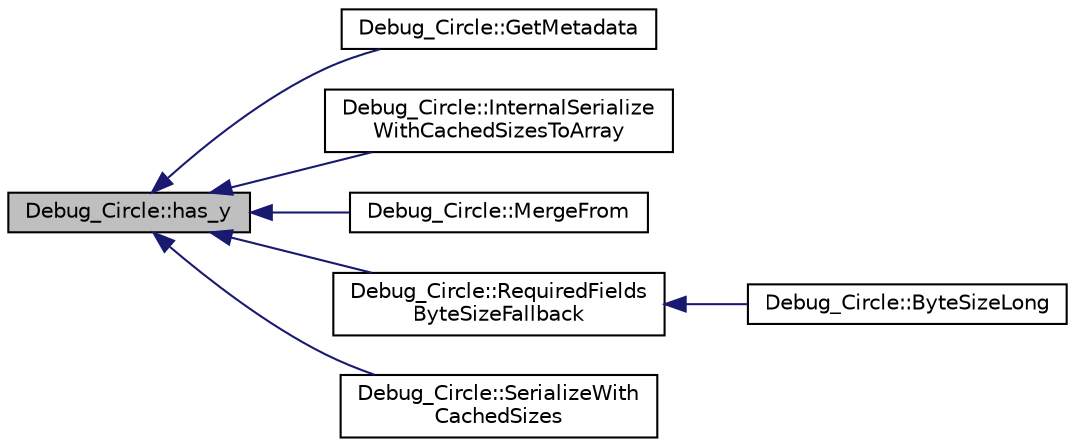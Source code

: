 digraph "Debug_Circle::has_y"
{
 // INTERACTIVE_SVG=YES
  edge [fontname="Helvetica",fontsize="10",labelfontname="Helvetica",labelfontsize="10"];
  node [fontname="Helvetica",fontsize="10",shape=record];
  rankdir="LR";
  Node1 [label="Debug_Circle::has_y",height=0.2,width=0.4,color="black", fillcolor="grey75", style="filled", fontcolor="black"];
  Node1 -> Node2 [dir="back",color="midnightblue",fontsize="10",style="solid",fontname="Helvetica"];
  Node2 [label="Debug_Circle::GetMetadata",height=0.2,width=0.4,color="black", fillcolor="white", style="filled",URL="$d0/d75/class_debug___circle.html#adf0406bb307c4d21ed30597940f3ae85"];
  Node1 -> Node3 [dir="back",color="midnightblue",fontsize="10",style="solid",fontname="Helvetica"];
  Node3 [label="Debug_Circle::InternalSerialize\lWithCachedSizesToArray",height=0.2,width=0.4,color="black", fillcolor="white", style="filled",URL="$d0/d75/class_debug___circle.html#a3ea2ec3a6b6ccb1887e249864a990d6a"];
  Node1 -> Node4 [dir="back",color="midnightblue",fontsize="10",style="solid",fontname="Helvetica"];
  Node4 [label="Debug_Circle::MergeFrom",height=0.2,width=0.4,color="black", fillcolor="white", style="filled",URL="$d0/d75/class_debug___circle.html#ac298488f5fd75b96adc0c82dfa36bad4"];
  Node1 -> Node5 [dir="back",color="midnightblue",fontsize="10",style="solid",fontname="Helvetica"];
  Node5 [label="Debug_Circle::RequiredFields\lByteSizeFallback",height=0.2,width=0.4,color="black", fillcolor="white", style="filled",URL="$d0/d75/class_debug___circle.html#a9c2317dba4b57b4319bfc7f8a29a4b3a"];
  Node5 -> Node6 [dir="back",color="midnightblue",fontsize="10",style="solid",fontname="Helvetica"];
  Node6 [label="Debug_Circle::ByteSizeLong",height=0.2,width=0.4,color="black", fillcolor="white", style="filled",URL="$d0/d75/class_debug___circle.html#a470e98c489355d8bcb558c2a14a9d962"];
  Node1 -> Node7 [dir="back",color="midnightblue",fontsize="10",style="solid",fontname="Helvetica"];
  Node7 [label="Debug_Circle::SerializeWith\lCachedSizes",height=0.2,width=0.4,color="black", fillcolor="white", style="filled",URL="$d0/d75/class_debug___circle.html#ac3e03e1d734688698838bdfb3375cda6"];
}
